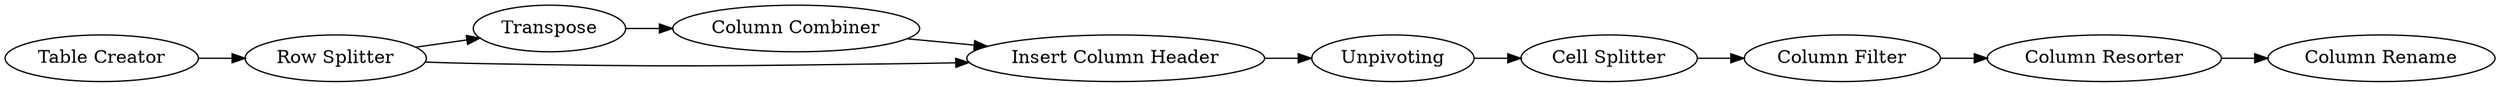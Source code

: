 digraph {
	129 -> 130
	124 -> 125
	128 -> 129
	125 -> 126
	127 -> 128
	132 -> 131
	130 -> 132
	121 -> 124
	126 -> 127
	124 -> 127
	126 [label="Column Combiner"]
	125 [label=Transpose]
	127 [label="Insert Column Header"]
	131 [label="Column Rename"]
	129 [label="Cell Splitter"]
	124 [label="Row Splitter"]
	130 [label="Column Filter"]
	121 [label="Table Creator"]
	128 [label=Unpivoting]
	132 [label="Column Resorter"]
	rankdir=LR
}
